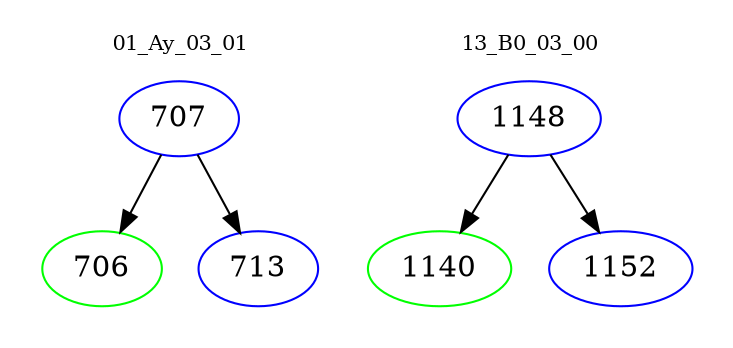 digraph{
subgraph cluster_0 {
color = white
label = "01_Ay_03_01";
fontsize=10;
T0_707 [label="707", color="blue"]
T0_707 -> T0_706 [color="black"]
T0_706 [label="706", color="green"]
T0_707 -> T0_713 [color="black"]
T0_713 [label="713", color="blue"]
}
subgraph cluster_1 {
color = white
label = "13_B0_03_00";
fontsize=10;
T1_1148 [label="1148", color="blue"]
T1_1148 -> T1_1140 [color="black"]
T1_1140 [label="1140", color="green"]
T1_1148 -> T1_1152 [color="black"]
T1_1152 [label="1152", color="blue"]
}
}
